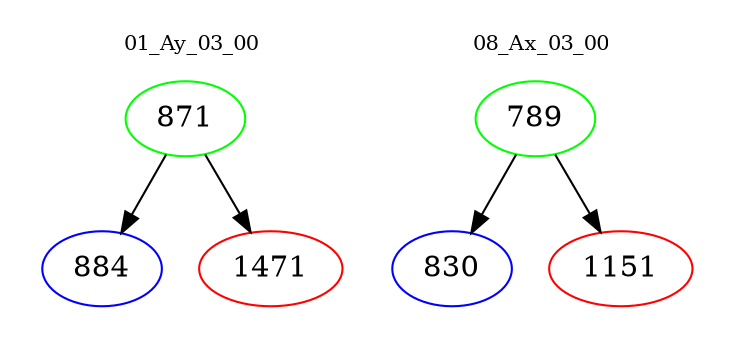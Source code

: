 digraph{
subgraph cluster_0 {
color = white
label = "01_Ay_03_00";
fontsize=10;
T0_871 [label="871", color="green"]
T0_871 -> T0_884 [color="black"]
T0_884 [label="884", color="blue"]
T0_871 -> T0_1471 [color="black"]
T0_1471 [label="1471", color="red"]
}
subgraph cluster_1 {
color = white
label = "08_Ax_03_00";
fontsize=10;
T1_789 [label="789", color="green"]
T1_789 -> T1_830 [color="black"]
T1_830 [label="830", color="blue"]
T1_789 -> T1_1151 [color="black"]
T1_1151 [label="1151", color="red"]
}
}
